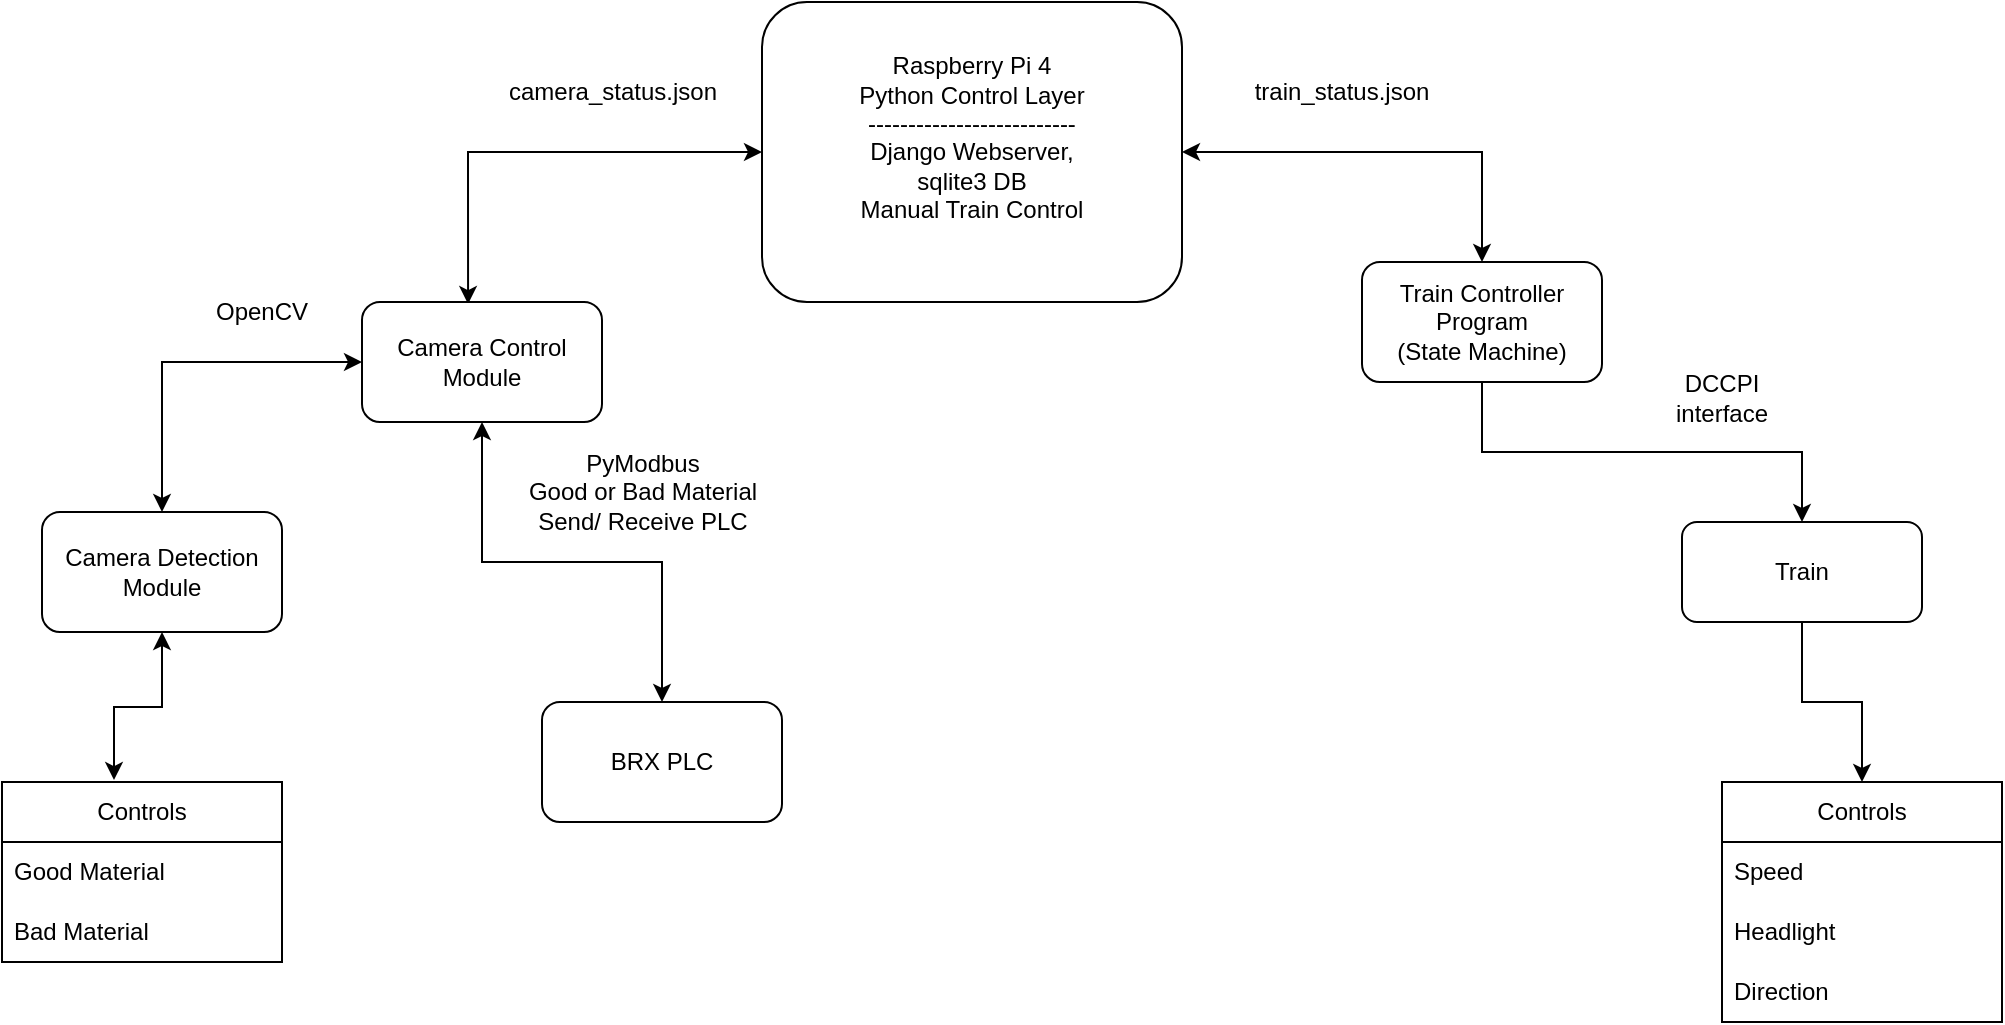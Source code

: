 <mxfile version="20.5.3" type="device"><diagram id="dFaIQB93if3qwKAGafnw" name="Page-1"><mxGraphModel dx="2272" dy="676" grid="1" gridSize="10" guides="1" tooltips="1" connect="1" arrows="1" fold="1" page="1" pageScale="1" pageWidth="850" pageHeight="1100" math="0" shadow="0"><root><mxCell id="0"/><mxCell id="1" parent="0"/><mxCell id="Ih3KEWzPYZw_CnTb7nWq-2" style="edgeStyle=orthogonalEdgeStyle;rounded=0;orthogonalLoop=1;jettySize=auto;html=1;exitX=1;exitY=0.5;exitDx=0;exitDy=0;entryX=0.5;entryY=0;entryDx=0;entryDy=0;startArrow=classic;startFill=1;" edge="1" parent="1" source="E9a_M3V96a55fFF1XpNM-1" target="Ih3KEWzPYZw_CnTb7nWq-1"><mxGeometry relative="1" as="geometry"/></mxCell><mxCell id="Ih3KEWzPYZw_CnTb7nWq-8" style="edgeStyle=orthogonalEdgeStyle;rounded=0;orthogonalLoop=1;jettySize=auto;html=1;exitX=0;exitY=0.5;exitDx=0;exitDy=0;entryX=0.442;entryY=0.017;entryDx=0;entryDy=0;entryPerimeter=0;endArrow=classic;endFill=1;startArrow=classic;startFill=1;" edge="1" parent="1" source="E9a_M3V96a55fFF1XpNM-1" target="Ih3KEWzPYZw_CnTb7nWq-6"><mxGeometry relative="1" as="geometry"/></mxCell><mxCell id="E9a_M3V96a55fFF1XpNM-1" value="&lt;div&gt;Raspberry Pi 4&lt;/div&gt;&lt;div&gt;Python Control Layer&lt;br&gt;&lt;/div&gt;&lt;div&gt;--------------------------&lt;br&gt;&lt;/div&gt;&lt;div&gt;Django Webserver,&lt;/div&gt;&lt;div&gt;sqlite3 DB&lt;/div&gt;&lt;div&gt;Manual Train Control&lt;br&gt;&lt;/div&gt;&lt;div&gt;&lt;br&gt;&lt;/div&gt;" style="rounded=1;whiteSpace=wrap;html=1;" parent="1" vertex="1"><mxGeometry x="300" y="20" width="210" height="150" as="geometry"/></mxCell><mxCell id="Ih3KEWzPYZw_CnTb7nWq-17" style="edgeStyle=orthogonalEdgeStyle;rounded=0;orthogonalLoop=1;jettySize=auto;html=1;exitX=0.5;exitY=1;exitDx=0;exitDy=0;entryX=0.5;entryY=0;entryDx=0;entryDy=0;startArrow=none;startFill=0;endArrow=classic;endFill=1;" edge="1" parent="1" source="E9a_M3V96a55fFF1XpNM-7" target="Ih3KEWzPYZw_CnTb7nWq-12"><mxGeometry relative="1" as="geometry"/></mxCell><mxCell id="E9a_M3V96a55fFF1XpNM-7" value="Train" style="rounded=1;whiteSpace=wrap;html=1;" parent="1" vertex="1"><mxGeometry x="760" y="280" width="120" height="50" as="geometry"/></mxCell><mxCell id="E9a_M3V96a55fFF1XpNM-9" value="DCCPI interface" style="text;html=1;strokeColor=none;fillColor=none;align=center;verticalAlign=middle;whiteSpace=wrap;rounded=0;" parent="1" vertex="1"><mxGeometry x="740" y="190" width="80" height="55" as="geometry"/></mxCell><mxCell id="Ih3KEWzPYZw_CnTb7nWq-3" style="edgeStyle=orthogonalEdgeStyle;rounded=0;orthogonalLoop=1;jettySize=auto;html=1;exitX=0.5;exitY=1;exitDx=0;exitDy=0;entryX=0.5;entryY=0;entryDx=0;entryDy=0;" edge="1" parent="1" source="Ih3KEWzPYZw_CnTb7nWq-1" target="E9a_M3V96a55fFF1XpNM-7"><mxGeometry relative="1" as="geometry"/></mxCell><mxCell id="Ih3KEWzPYZw_CnTb7nWq-1" value="&lt;div&gt;Train Controller Program&lt;/div&gt;&lt;div&gt;(State Machine)&lt;br&gt;&lt;/div&gt;" style="rounded=1;whiteSpace=wrap;html=1;" vertex="1" parent="1"><mxGeometry x="600" y="150" width="120" height="60" as="geometry"/></mxCell><mxCell id="Ih3KEWzPYZw_CnTb7nWq-4" value="train_status.json" style="text;html=1;strokeColor=none;fillColor=none;align=center;verticalAlign=middle;whiteSpace=wrap;rounded=0;" vertex="1" parent="1"><mxGeometry x="560" y="50" width="60" height="30" as="geometry"/></mxCell><mxCell id="Ih3KEWzPYZw_CnTb7nWq-22" style="edgeStyle=orthogonalEdgeStyle;rounded=0;orthogonalLoop=1;jettySize=auto;html=1;exitX=0.5;exitY=1;exitDx=0;exitDy=0;entryX=0.4;entryY=-0.011;entryDx=0;entryDy=0;entryPerimeter=0;startArrow=classic;startFill=1;endArrow=classic;endFill=1;" edge="1" parent="1" source="Ih3KEWzPYZw_CnTb7nWq-5" target="Ih3KEWzPYZw_CnTb7nWq-18"><mxGeometry relative="1" as="geometry"/></mxCell><mxCell id="Ih3KEWzPYZw_CnTb7nWq-5" value="Camera Detection Module" style="rounded=1;whiteSpace=wrap;html=1;" vertex="1" parent="1"><mxGeometry x="-60" y="275" width="120" height="60" as="geometry"/></mxCell><mxCell id="Ih3KEWzPYZw_CnTb7nWq-7" style="edgeStyle=orthogonalEdgeStyle;rounded=0;orthogonalLoop=1;jettySize=auto;html=1;exitX=0;exitY=0.5;exitDx=0;exitDy=0;entryX=0.5;entryY=0;entryDx=0;entryDy=0;startArrow=classic;startFill=1;" edge="1" parent="1" source="Ih3KEWzPYZw_CnTb7nWq-6" target="Ih3KEWzPYZw_CnTb7nWq-5"><mxGeometry relative="1" as="geometry"/></mxCell><mxCell id="Ih3KEWzPYZw_CnTb7nWq-24" style="edgeStyle=orthogonalEdgeStyle;rounded=0;orthogonalLoop=1;jettySize=auto;html=1;exitX=0.5;exitY=1;exitDx=0;exitDy=0;entryX=0.5;entryY=0;entryDx=0;entryDy=0;startArrow=classic;startFill=1;endArrow=classic;endFill=1;" edge="1" parent="1" source="Ih3KEWzPYZw_CnTb7nWq-6" target="Ih3KEWzPYZw_CnTb7nWq-23"><mxGeometry relative="1" as="geometry"/></mxCell><mxCell id="Ih3KEWzPYZw_CnTb7nWq-6" value="Camera Control Module" style="rounded=1;whiteSpace=wrap;html=1;" vertex="1" parent="1"><mxGeometry x="100" y="170" width="120" height="60" as="geometry"/></mxCell><mxCell id="Ih3KEWzPYZw_CnTb7nWq-9" value="camera_status.json" style="text;html=1;align=center;verticalAlign=middle;resizable=0;points=[];autosize=1;strokeColor=none;fillColor=none;" vertex="1" parent="1"><mxGeometry x="160" y="50" width="130" height="30" as="geometry"/></mxCell><mxCell id="Ih3KEWzPYZw_CnTb7nWq-10" value="OpenCV" style="text;html=1;strokeColor=none;fillColor=none;align=center;verticalAlign=middle;whiteSpace=wrap;rounded=0;" vertex="1" parent="1"><mxGeometry x="20" y="160" width="60" height="30" as="geometry"/></mxCell><mxCell id="Ih3KEWzPYZw_CnTb7nWq-12" value="Controls" style="swimlane;fontStyle=0;childLayout=stackLayout;horizontal=1;startSize=30;horizontalStack=0;resizeParent=1;resizeParentMax=0;resizeLast=0;collapsible=1;marginBottom=0;whiteSpace=wrap;html=1;" vertex="1" parent="1"><mxGeometry x="780" y="410" width="140" height="120" as="geometry"/></mxCell><mxCell id="Ih3KEWzPYZw_CnTb7nWq-13" value="Speed" style="text;strokeColor=none;fillColor=none;align=left;verticalAlign=middle;spacingLeft=4;spacingRight=4;overflow=hidden;points=[[0,0.5],[1,0.5]];portConstraint=eastwest;rotatable=0;whiteSpace=wrap;html=1;" vertex="1" parent="Ih3KEWzPYZw_CnTb7nWq-12"><mxGeometry y="30" width="140" height="30" as="geometry"/></mxCell><mxCell id="Ih3KEWzPYZw_CnTb7nWq-14" value="Headlight" style="text;strokeColor=none;fillColor=none;align=left;verticalAlign=middle;spacingLeft=4;spacingRight=4;overflow=hidden;points=[[0,0.5],[1,0.5]];portConstraint=eastwest;rotatable=0;whiteSpace=wrap;html=1;" vertex="1" parent="Ih3KEWzPYZw_CnTb7nWq-12"><mxGeometry y="60" width="140" height="30" as="geometry"/></mxCell><mxCell id="Ih3KEWzPYZw_CnTb7nWq-15" value="Direction" style="text;strokeColor=none;fillColor=none;align=left;verticalAlign=middle;spacingLeft=4;spacingRight=4;overflow=hidden;points=[[0,0.5],[1,0.5]];portConstraint=eastwest;rotatable=0;whiteSpace=wrap;html=1;" vertex="1" parent="Ih3KEWzPYZw_CnTb7nWq-12"><mxGeometry y="90" width="140" height="30" as="geometry"/></mxCell><mxCell id="Ih3KEWzPYZw_CnTb7nWq-18" value="Controls" style="swimlane;fontStyle=0;childLayout=stackLayout;horizontal=1;startSize=30;horizontalStack=0;resizeParent=1;resizeParentMax=0;resizeLast=0;collapsible=1;marginBottom=0;whiteSpace=wrap;html=1;" vertex="1" parent="1"><mxGeometry x="-80" y="410" width="140" height="90" as="geometry"/></mxCell><mxCell id="Ih3KEWzPYZw_CnTb7nWq-19" value="Good Material" style="text;strokeColor=none;fillColor=none;align=left;verticalAlign=middle;spacingLeft=4;spacingRight=4;overflow=hidden;points=[[0,0.5],[1,0.5]];portConstraint=eastwest;rotatable=0;whiteSpace=wrap;html=1;" vertex="1" parent="Ih3KEWzPYZw_CnTb7nWq-18"><mxGeometry y="30" width="140" height="30" as="geometry"/></mxCell><mxCell id="Ih3KEWzPYZw_CnTb7nWq-20" value="Bad Material" style="text;strokeColor=none;fillColor=none;align=left;verticalAlign=middle;spacingLeft=4;spacingRight=4;overflow=hidden;points=[[0,0.5],[1,0.5]];portConstraint=eastwest;rotatable=0;whiteSpace=wrap;html=1;" vertex="1" parent="Ih3KEWzPYZw_CnTb7nWq-18"><mxGeometry y="60" width="140" height="30" as="geometry"/></mxCell><mxCell id="Ih3KEWzPYZw_CnTb7nWq-23" value="BRX PLC" style="rounded=1;whiteSpace=wrap;html=1;" vertex="1" parent="1"><mxGeometry x="190" y="370" width="120" height="60" as="geometry"/></mxCell><mxCell id="Ih3KEWzPYZw_CnTb7nWq-25" value="PyModbus&lt;br&gt;&lt;div&gt;Good or Bad Material&lt;/div&gt;&lt;div&gt;Send/ Receive PLC&lt;br&gt;&lt;/div&gt;" style="text;html=1;align=center;verticalAlign=middle;resizable=0;points=[];autosize=1;strokeColor=none;fillColor=none;" vertex="1" parent="1"><mxGeometry x="170" y="235" width="140" height="60" as="geometry"/></mxCell></root></mxGraphModel></diagram></mxfile>